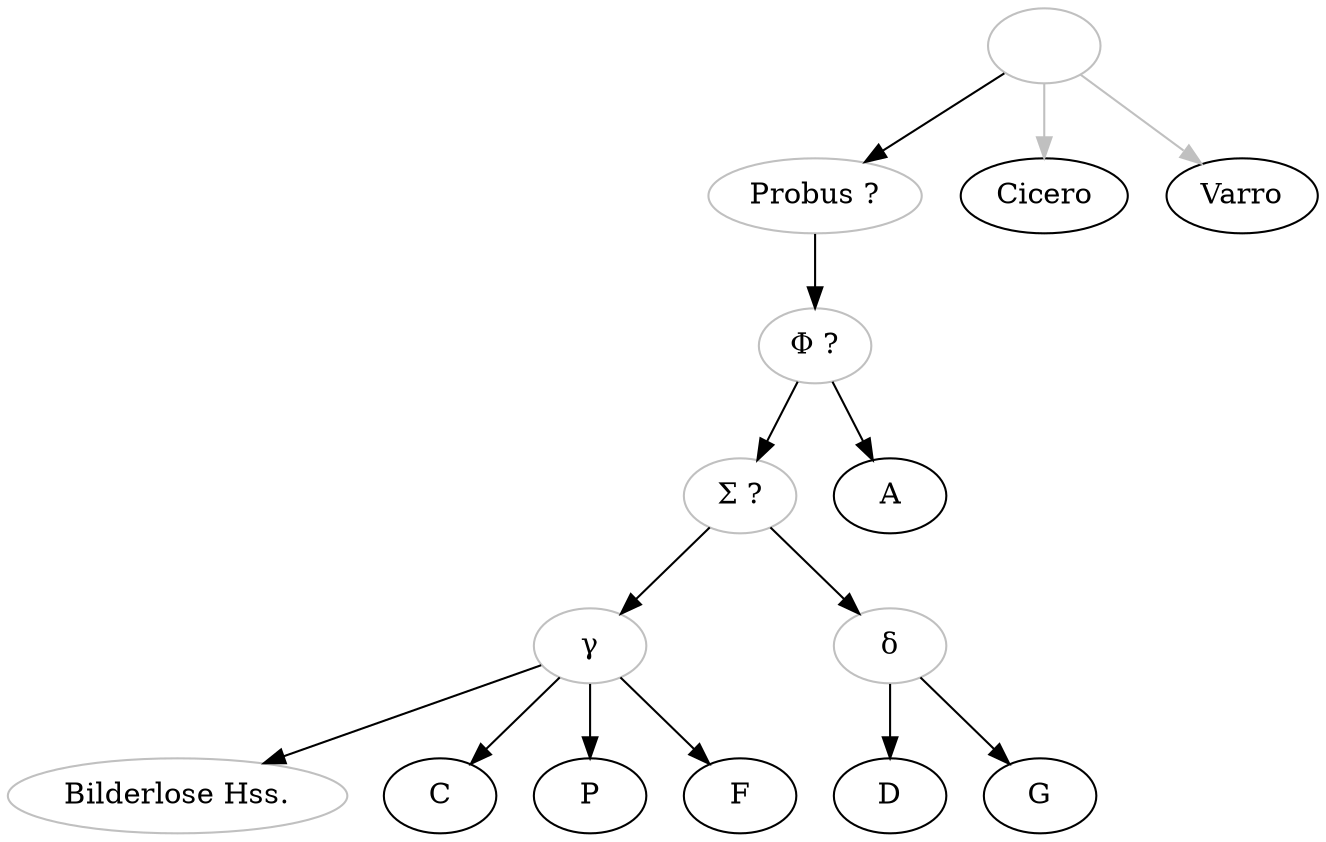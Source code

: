 digraph {
archetyp [color="grey", label=" "] ;
editioncommentedbyProbus [color="grey", label="Probus ?"] ;
Cicerocomment [label="Cicero"] ;
Varrocomment [label="Varro"] ;
groupgamma [color="grey", label="γ"] ;
groupdelta [color="grey",label="δ"] ;
sigma [color="grey", label="Σ ?"] ;
phi [color="grey", label="Φ ?"] ; 
picturelesseditions [color="grey", label="Bilderlose Hss."]
archetyp -> editioncommentedbyProbus ;
archetyp -> Cicerocomment [color="grey"] ;
archetyp -> Varrocomment [color="grey"];
editioncommentedbyProbus -> phi ;
phi -> A ;
phi -> sigma ;
sigma -> groupgamma ;
sigma -> groupdelta ;
groupgamma -> C ;
groupgamma -> P ;
groupgamma -> F ;
groupgamma -> picturelesseditions ;
groupdelta -> D ;
groupdelta -> G ;
}
